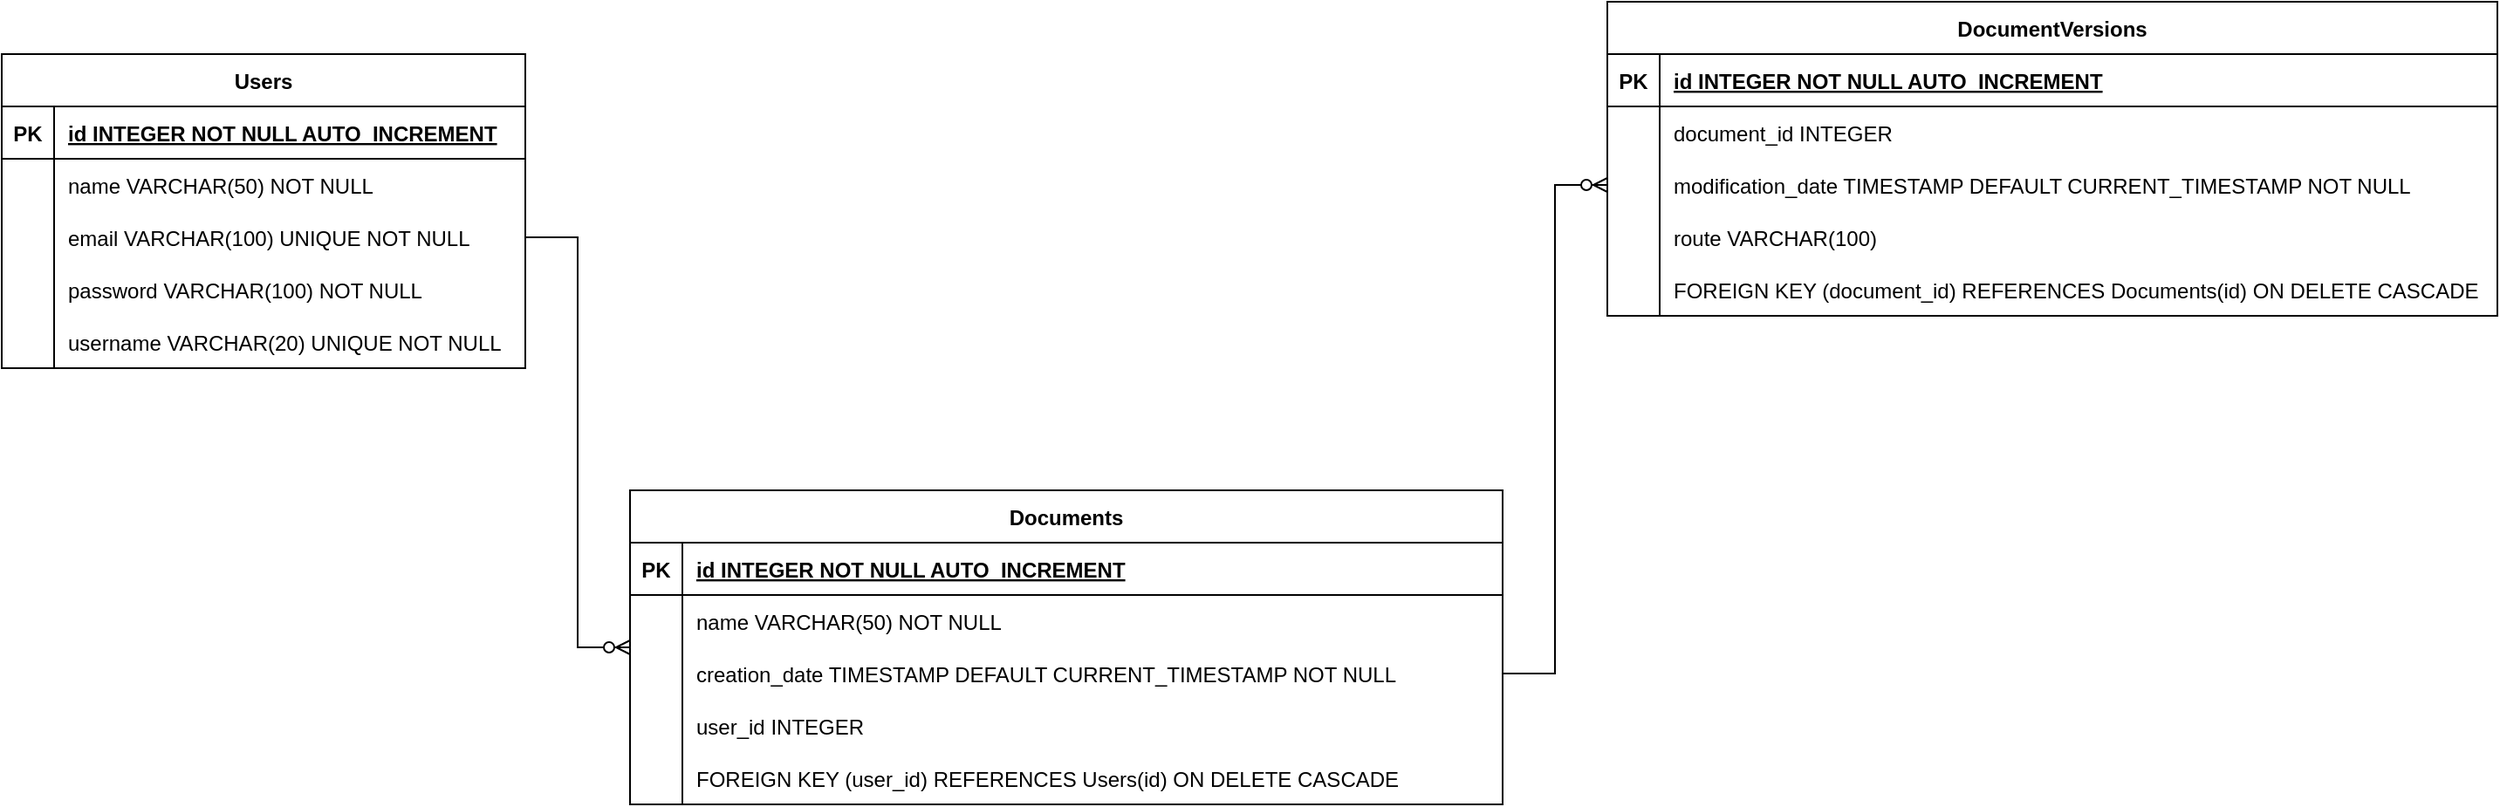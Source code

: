 <mxfile version="22.1.11" type="device">
  <diagram id="R2lEEEUBdFMjLlhIrx00" name="Page-1">
    <mxGraphModel dx="2282" dy="783" grid="1" gridSize="10" guides="1" tooltips="1" connect="1" arrows="1" fold="1" page="1" pageScale="1" pageWidth="850" pageHeight="1100" math="0" shadow="0" extFonts="Permanent Marker^https://fonts.googleapis.com/css?family=Permanent+Marker">
      <root>
        <mxCell id="0" />
        <mxCell id="1" parent="0" />
        <mxCell id="qWpGnt_vV0j4eA0FD1tb-49" value="Users" style="shape=table;startSize=30;container=1;collapsible=1;childLayout=tableLayout;fixedRows=1;rowLines=0;fontStyle=1;align=center;resizeLast=1;" vertex="1" parent="1">
          <mxGeometry x="-70" y="330" width="300" height="180" as="geometry" />
        </mxCell>
        <mxCell id="qWpGnt_vV0j4eA0FD1tb-50" value="" style="shape=tableRow;horizontal=0;startSize=0;swimlaneHead=0;swimlaneBody=0;fillColor=none;collapsible=0;dropTarget=0;points=[[0,0.5],[1,0.5]];portConstraint=eastwest;strokeColor=inherit;top=0;left=0;right=0;bottom=1;" vertex="1" parent="qWpGnt_vV0j4eA0FD1tb-49">
          <mxGeometry y="30" width="300" height="30" as="geometry" />
        </mxCell>
        <mxCell id="qWpGnt_vV0j4eA0FD1tb-51" value="PK" style="shape=partialRectangle;overflow=hidden;connectable=0;fillColor=none;strokeColor=inherit;top=0;left=0;bottom=0;right=0;fontStyle=1;" vertex="1" parent="qWpGnt_vV0j4eA0FD1tb-50">
          <mxGeometry width="30" height="30" as="geometry">
            <mxRectangle width="30" height="30" as="alternateBounds" />
          </mxGeometry>
        </mxCell>
        <mxCell id="qWpGnt_vV0j4eA0FD1tb-52" value="id INTEGER NOT NULL AUTO_INCREMENT" style="shape=partialRectangle;overflow=hidden;connectable=0;fillColor=none;align=left;strokeColor=inherit;top=0;left=0;bottom=0;right=0;spacingLeft=6;fontStyle=5;" vertex="1" parent="qWpGnt_vV0j4eA0FD1tb-50">
          <mxGeometry x="30" width="270" height="30" as="geometry">
            <mxRectangle width="270" height="30" as="alternateBounds" />
          </mxGeometry>
        </mxCell>
        <mxCell id="qWpGnt_vV0j4eA0FD1tb-53" value="" style="shape=tableRow;horizontal=0;startSize=0;swimlaneHead=0;swimlaneBody=0;fillColor=none;collapsible=0;dropTarget=0;points=[[0,0.5],[1,0.5]];portConstraint=eastwest;strokeColor=inherit;top=0;left=0;right=0;bottom=0;" vertex="1" parent="qWpGnt_vV0j4eA0FD1tb-49">
          <mxGeometry y="60" width="300" height="30" as="geometry" />
        </mxCell>
        <mxCell id="qWpGnt_vV0j4eA0FD1tb-54" value="" style="shape=partialRectangle;overflow=hidden;connectable=0;fillColor=none;strokeColor=inherit;top=0;left=0;bottom=0;right=0;" vertex="1" parent="qWpGnt_vV0j4eA0FD1tb-53">
          <mxGeometry width="30" height="30" as="geometry">
            <mxRectangle width="30" height="30" as="alternateBounds" />
          </mxGeometry>
        </mxCell>
        <mxCell id="qWpGnt_vV0j4eA0FD1tb-55" value="name VARCHAR(50) NOT NULL" style="shape=partialRectangle;overflow=hidden;connectable=0;fillColor=none;align=left;strokeColor=inherit;top=0;left=0;bottom=0;right=0;spacingLeft=6;" vertex="1" parent="qWpGnt_vV0j4eA0FD1tb-53">
          <mxGeometry x="30" width="270" height="30" as="geometry">
            <mxRectangle width="270" height="30" as="alternateBounds" />
          </mxGeometry>
        </mxCell>
        <mxCell id="qWpGnt_vV0j4eA0FD1tb-56" value="" style="shape=tableRow;horizontal=0;startSize=0;swimlaneHead=0;swimlaneBody=0;fillColor=none;collapsible=0;dropTarget=0;points=[[0,0.5],[1,0.5]];portConstraint=eastwest;strokeColor=inherit;top=0;left=0;right=0;bottom=0;" vertex="1" parent="qWpGnt_vV0j4eA0FD1tb-49">
          <mxGeometry y="90" width="300" height="30" as="geometry" />
        </mxCell>
        <mxCell id="qWpGnt_vV0j4eA0FD1tb-57" value="" style="shape=partialRectangle;overflow=hidden;connectable=0;fillColor=none;strokeColor=inherit;top=0;left=0;bottom=0;right=0;" vertex="1" parent="qWpGnt_vV0j4eA0FD1tb-56">
          <mxGeometry width="30" height="30" as="geometry">
            <mxRectangle width="30" height="30" as="alternateBounds" />
          </mxGeometry>
        </mxCell>
        <mxCell id="qWpGnt_vV0j4eA0FD1tb-58" value="email VARCHAR(100) UNIQUE NOT NULL" style="shape=partialRectangle;overflow=hidden;connectable=0;fillColor=none;align=left;strokeColor=inherit;top=0;left=0;bottom=0;right=0;spacingLeft=6;" vertex="1" parent="qWpGnt_vV0j4eA0FD1tb-56">
          <mxGeometry x="30" width="270" height="30" as="geometry">
            <mxRectangle width="270" height="30" as="alternateBounds" />
          </mxGeometry>
        </mxCell>
        <mxCell id="qWpGnt_vV0j4eA0FD1tb-59" value="" style="shape=tableRow;horizontal=0;startSize=0;swimlaneHead=0;swimlaneBody=0;fillColor=none;collapsible=0;dropTarget=0;points=[[0,0.5],[1,0.5]];portConstraint=eastwest;strokeColor=inherit;top=0;left=0;right=0;bottom=0;" vertex="1" parent="qWpGnt_vV0j4eA0FD1tb-49">
          <mxGeometry y="120" width="300" height="30" as="geometry" />
        </mxCell>
        <mxCell id="qWpGnt_vV0j4eA0FD1tb-60" value="" style="shape=partialRectangle;overflow=hidden;connectable=0;fillColor=none;strokeColor=inherit;top=0;left=0;bottom=0;right=0;" vertex="1" parent="qWpGnt_vV0j4eA0FD1tb-59">
          <mxGeometry width="30" height="30" as="geometry">
            <mxRectangle width="30" height="30" as="alternateBounds" />
          </mxGeometry>
        </mxCell>
        <mxCell id="qWpGnt_vV0j4eA0FD1tb-61" value="password VARCHAR(100) NOT NULL" style="shape=partialRectangle;overflow=hidden;connectable=0;fillColor=none;align=left;strokeColor=inherit;top=0;left=0;bottom=0;right=0;spacingLeft=6;" vertex="1" parent="qWpGnt_vV0j4eA0FD1tb-59">
          <mxGeometry x="30" width="270" height="30" as="geometry">
            <mxRectangle width="270" height="30" as="alternateBounds" />
          </mxGeometry>
        </mxCell>
        <mxCell id="qWpGnt_vV0j4eA0FD1tb-62" value="" style="shape=tableRow;horizontal=0;startSize=0;swimlaneHead=0;swimlaneBody=0;fillColor=none;collapsible=0;dropTarget=0;points=[[0,0.5],[1,0.5]];portConstraint=eastwest;strokeColor=inherit;top=0;left=0;right=0;bottom=0;" vertex="1" parent="qWpGnt_vV0j4eA0FD1tb-49">
          <mxGeometry y="150" width="300" height="30" as="geometry" />
        </mxCell>
        <mxCell id="qWpGnt_vV0j4eA0FD1tb-63" value="" style="shape=partialRectangle;overflow=hidden;connectable=0;fillColor=none;strokeColor=inherit;top=0;left=0;bottom=0;right=0;" vertex="1" parent="qWpGnt_vV0j4eA0FD1tb-62">
          <mxGeometry width="30" height="30" as="geometry">
            <mxRectangle width="30" height="30" as="alternateBounds" />
          </mxGeometry>
        </mxCell>
        <mxCell id="qWpGnt_vV0j4eA0FD1tb-64" value="username VARCHAR(20) UNIQUE NOT NULL" style="shape=partialRectangle;overflow=hidden;connectable=0;fillColor=none;align=left;strokeColor=inherit;top=0;left=0;bottom=0;right=0;spacingLeft=6;" vertex="1" parent="qWpGnt_vV0j4eA0FD1tb-62">
          <mxGeometry x="30" width="270" height="30" as="geometry">
            <mxRectangle width="270" height="30" as="alternateBounds" />
          </mxGeometry>
        </mxCell>
        <mxCell id="qWpGnt_vV0j4eA0FD1tb-65" value="Documents" style="shape=table;startSize=30;container=1;collapsible=1;childLayout=tableLayout;fixedRows=1;rowLines=0;fontStyle=1;align=center;resizeLast=1;" vertex="1" parent="1">
          <mxGeometry x="290" y="580" width="500" height="180" as="geometry" />
        </mxCell>
        <mxCell id="qWpGnt_vV0j4eA0FD1tb-66" value="" style="shape=tableRow;horizontal=0;startSize=0;swimlaneHead=0;swimlaneBody=0;fillColor=none;collapsible=0;dropTarget=0;points=[[0,0.5],[1,0.5]];portConstraint=eastwest;strokeColor=inherit;top=0;left=0;right=0;bottom=1;" vertex="1" parent="qWpGnt_vV0j4eA0FD1tb-65">
          <mxGeometry y="30" width="500" height="30" as="geometry" />
        </mxCell>
        <mxCell id="qWpGnt_vV0j4eA0FD1tb-67" value="PK" style="shape=partialRectangle;overflow=hidden;connectable=0;fillColor=none;strokeColor=inherit;top=0;left=0;bottom=0;right=0;fontStyle=1;" vertex="1" parent="qWpGnt_vV0j4eA0FD1tb-66">
          <mxGeometry width="30" height="30" as="geometry">
            <mxRectangle width="30" height="30" as="alternateBounds" />
          </mxGeometry>
        </mxCell>
        <mxCell id="qWpGnt_vV0j4eA0FD1tb-68" value="id INTEGER NOT NULL AUTO_INCREMENT" style="shape=partialRectangle;overflow=hidden;connectable=0;fillColor=none;align=left;strokeColor=inherit;top=0;left=0;bottom=0;right=0;spacingLeft=6;fontStyle=5;" vertex="1" parent="qWpGnt_vV0j4eA0FD1tb-66">
          <mxGeometry x="30" width="470" height="30" as="geometry">
            <mxRectangle width="470" height="30" as="alternateBounds" />
          </mxGeometry>
        </mxCell>
        <mxCell id="qWpGnt_vV0j4eA0FD1tb-69" value="" style="shape=tableRow;horizontal=0;startSize=0;swimlaneHead=0;swimlaneBody=0;fillColor=none;collapsible=0;dropTarget=0;points=[[0,0.5],[1,0.5]];portConstraint=eastwest;strokeColor=inherit;top=0;left=0;right=0;bottom=0;" vertex="1" parent="qWpGnt_vV0j4eA0FD1tb-65">
          <mxGeometry y="60" width="500" height="30" as="geometry" />
        </mxCell>
        <mxCell id="qWpGnt_vV0j4eA0FD1tb-70" value="" style="shape=partialRectangle;overflow=hidden;connectable=0;fillColor=none;strokeColor=inherit;top=0;left=0;bottom=0;right=0;" vertex="1" parent="qWpGnt_vV0j4eA0FD1tb-69">
          <mxGeometry width="30" height="30" as="geometry">
            <mxRectangle width="30" height="30" as="alternateBounds" />
          </mxGeometry>
        </mxCell>
        <mxCell id="qWpGnt_vV0j4eA0FD1tb-71" value="name VARCHAR(50) NOT NULL" style="shape=partialRectangle;overflow=hidden;connectable=0;fillColor=none;align=left;strokeColor=inherit;top=0;left=0;bottom=0;right=0;spacingLeft=6;" vertex="1" parent="qWpGnt_vV0j4eA0FD1tb-69">
          <mxGeometry x="30" width="470" height="30" as="geometry">
            <mxRectangle width="470" height="30" as="alternateBounds" />
          </mxGeometry>
        </mxCell>
        <mxCell id="qWpGnt_vV0j4eA0FD1tb-72" value="" style="shape=tableRow;horizontal=0;startSize=0;swimlaneHead=0;swimlaneBody=0;fillColor=none;collapsible=0;dropTarget=0;points=[[0,0.5],[1,0.5]];portConstraint=eastwest;strokeColor=inherit;top=0;left=0;right=0;bottom=0;" vertex="1" parent="qWpGnt_vV0j4eA0FD1tb-65">
          <mxGeometry y="90" width="500" height="30" as="geometry" />
        </mxCell>
        <mxCell id="qWpGnt_vV0j4eA0FD1tb-73" value="" style="shape=partialRectangle;overflow=hidden;connectable=0;fillColor=none;strokeColor=inherit;top=0;left=0;bottom=0;right=0;" vertex="1" parent="qWpGnt_vV0j4eA0FD1tb-72">
          <mxGeometry width="30" height="30" as="geometry">
            <mxRectangle width="30" height="30" as="alternateBounds" />
          </mxGeometry>
        </mxCell>
        <mxCell id="qWpGnt_vV0j4eA0FD1tb-74" value="creation_date TIMESTAMP DEFAULT CURRENT_TIMESTAMP NOT NULL" style="shape=partialRectangle;overflow=hidden;connectable=0;fillColor=none;align=left;strokeColor=inherit;top=0;left=0;bottom=0;right=0;spacingLeft=6;" vertex="1" parent="qWpGnt_vV0j4eA0FD1tb-72">
          <mxGeometry x="30" width="470" height="30" as="geometry">
            <mxRectangle width="470" height="30" as="alternateBounds" />
          </mxGeometry>
        </mxCell>
        <mxCell id="qWpGnt_vV0j4eA0FD1tb-75" value="" style="shape=tableRow;horizontal=0;startSize=0;swimlaneHead=0;swimlaneBody=0;fillColor=none;collapsible=0;dropTarget=0;points=[[0,0.5],[1,0.5]];portConstraint=eastwest;strokeColor=inherit;top=0;left=0;right=0;bottom=0;" vertex="1" parent="qWpGnt_vV0j4eA0FD1tb-65">
          <mxGeometry y="120" width="500" height="30" as="geometry" />
        </mxCell>
        <mxCell id="qWpGnt_vV0j4eA0FD1tb-76" value="" style="shape=partialRectangle;overflow=hidden;connectable=0;fillColor=none;strokeColor=inherit;top=0;left=0;bottom=0;right=0;" vertex="1" parent="qWpGnt_vV0j4eA0FD1tb-75">
          <mxGeometry width="30" height="30" as="geometry">
            <mxRectangle width="30" height="30" as="alternateBounds" />
          </mxGeometry>
        </mxCell>
        <mxCell id="qWpGnt_vV0j4eA0FD1tb-77" value="user_id INTEGER" style="shape=partialRectangle;overflow=hidden;connectable=0;fillColor=none;align=left;strokeColor=inherit;top=0;left=0;bottom=0;right=0;spacingLeft=6;" vertex="1" parent="qWpGnt_vV0j4eA0FD1tb-75">
          <mxGeometry x="30" width="470" height="30" as="geometry">
            <mxRectangle width="470" height="30" as="alternateBounds" />
          </mxGeometry>
        </mxCell>
        <mxCell id="qWpGnt_vV0j4eA0FD1tb-78" value="" style="shape=tableRow;horizontal=0;startSize=0;swimlaneHead=0;swimlaneBody=0;fillColor=none;collapsible=0;dropTarget=0;points=[[0,0.5],[1,0.5]];portConstraint=eastwest;strokeColor=inherit;top=0;left=0;right=0;bottom=0;" vertex="1" parent="qWpGnt_vV0j4eA0FD1tb-65">
          <mxGeometry y="150" width="500" height="30" as="geometry" />
        </mxCell>
        <mxCell id="qWpGnt_vV0j4eA0FD1tb-79" value="" style="shape=partialRectangle;overflow=hidden;connectable=0;fillColor=none;strokeColor=inherit;top=0;left=0;bottom=0;right=0;" vertex="1" parent="qWpGnt_vV0j4eA0FD1tb-78">
          <mxGeometry width="30" height="30" as="geometry">
            <mxRectangle width="30" height="30" as="alternateBounds" />
          </mxGeometry>
        </mxCell>
        <mxCell id="qWpGnt_vV0j4eA0FD1tb-80" value="FOREIGN KEY (user_id) REFERENCES Users(id) ON DELETE CASCADE" style="shape=partialRectangle;overflow=hidden;connectable=0;fillColor=none;align=left;strokeColor=inherit;top=0;left=0;bottom=0;right=0;spacingLeft=6;" vertex="1" parent="qWpGnt_vV0j4eA0FD1tb-78">
          <mxGeometry x="30" width="470" height="30" as="geometry">
            <mxRectangle width="470" height="30" as="alternateBounds" />
          </mxGeometry>
        </mxCell>
        <mxCell id="qWpGnt_vV0j4eA0FD1tb-81" value="DocumentVersions" style="shape=table;startSize=30;container=1;collapsible=1;childLayout=tableLayout;fixedRows=1;rowLines=0;fontStyle=1;align=center;resizeLast=1;" vertex="1" parent="1">
          <mxGeometry x="850" y="300" width="510" height="180" as="geometry" />
        </mxCell>
        <mxCell id="qWpGnt_vV0j4eA0FD1tb-82" value="" style="shape=tableRow;horizontal=0;startSize=0;swimlaneHead=0;swimlaneBody=0;fillColor=none;collapsible=0;dropTarget=0;points=[[0,0.5],[1,0.5]];portConstraint=eastwest;strokeColor=inherit;top=0;left=0;right=0;bottom=1;" vertex="1" parent="qWpGnt_vV0j4eA0FD1tb-81">
          <mxGeometry y="30" width="510" height="30" as="geometry" />
        </mxCell>
        <mxCell id="qWpGnt_vV0j4eA0FD1tb-83" value="PK" style="shape=partialRectangle;overflow=hidden;connectable=0;fillColor=none;strokeColor=inherit;top=0;left=0;bottom=0;right=0;fontStyle=1;" vertex="1" parent="qWpGnt_vV0j4eA0FD1tb-82">
          <mxGeometry width="30" height="30" as="geometry">
            <mxRectangle width="30" height="30" as="alternateBounds" />
          </mxGeometry>
        </mxCell>
        <mxCell id="qWpGnt_vV0j4eA0FD1tb-84" value="id INTEGER NOT NULL AUTO_INCREMENT" style="shape=partialRectangle;overflow=hidden;connectable=0;fillColor=none;align=left;strokeColor=inherit;top=0;left=0;bottom=0;right=0;spacingLeft=6;fontStyle=5;" vertex="1" parent="qWpGnt_vV0j4eA0FD1tb-82">
          <mxGeometry x="30" width="480" height="30" as="geometry">
            <mxRectangle width="480" height="30" as="alternateBounds" />
          </mxGeometry>
        </mxCell>
        <mxCell id="qWpGnt_vV0j4eA0FD1tb-85" value="" style="shape=tableRow;horizontal=0;startSize=0;swimlaneHead=0;swimlaneBody=0;fillColor=none;collapsible=0;dropTarget=0;points=[[0,0.5],[1,0.5]];portConstraint=eastwest;strokeColor=inherit;top=0;left=0;right=0;bottom=0;" vertex="1" parent="qWpGnt_vV0j4eA0FD1tb-81">
          <mxGeometry y="60" width="510" height="30" as="geometry" />
        </mxCell>
        <mxCell id="qWpGnt_vV0j4eA0FD1tb-86" value="" style="shape=partialRectangle;overflow=hidden;connectable=0;fillColor=none;strokeColor=inherit;top=0;left=0;bottom=0;right=0;" vertex="1" parent="qWpGnt_vV0j4eA0FD1tb-85">
          <mxGeometry width="30" height="30" as="geometry">
            <mxRectangle width="30" height="30" as="alternateBounds" />
          </mxGeometry>
        </mxCell>
        <mxCell id="qWpGnt_vV0j4eA0FD1tb-87" value="document_id INTEGER" style="shape=partialRectangle;overflow=hidden;connectable=0;fillColor=none;align=left;strokeColor=inherit;top=0;left=0;bottom=0;right=0;spacingLeft=6;" vertex="1" parent="qWpGnt_vV0j4eA0FD1tb-85">
          <mxGeometry x="30" width="480" height="30" as="geometry">
            <mxRectangle width="480" height="30" as="alternateBounds" />
          </mxGeometry>
        </mxCell>
        <mxCell id="qWpGnt_vV0j4eA0FD1tb-88" value="" style="shape=tableRow;horizontal=0;startSize=0;swimlaneHead=0;swimlaneBody=0;fillColor=none;collapsible=0;dropTarget=0;points=[[0,0.5],[1,0.5]];portConstraint=eastwest;strokeColor=inherit;top=0;left=0;right=0;bottom=0;" vertex="1" parent="qWpGnt_vV0j4eA0FD1tb-81">
          <mxGeometry y="90" width="510" height="30" as="geometry" />
        </mxCell>
        <mxCell id="qWpGnt_vV0j4eA0FD1tb-89" value="" style="shape=partialRectangle;overflow=hidden;connectable=0;fillColor=none;strokeColor=inherit;top=0;left=0;bottom=0;right=0;" vertex="1" parent="qWpGnt_vV0j4eA0FD1tb-88">
          <mxGeometry width="30" height="30" as="geometry">
            <mxRectangle width="30" height="30" as="alternateBounds" />
          </mxGeometry>
        </mxCell>
        <mxCell id="qWpGnt_vV0j4eA0FD1tb-90" value="modification_date TIMESTAMP DEFAULT CURRENT_TIMESTAMP NOT NULL" style="shape=partialRectangle;overflow=hidden;connectable=0;fillColor=none;align=left;strokeColor=inherit;top=0;left=0;bottom=0;right=0;spacingLeft=6;" vertex="1" parent="qWpGnt_vV0j4eA0FD1tb-88">
          <mxGeometry x="30" width="480" height="30" as="geometry">
            <mxRectangle width="480" height="30" as="alternateBounds" />
          </mxGeometry>
        </mxCell>
        <mxCell id="qWpGnt_vV0j4eA0FD1tb-91" value="" style="shape=tableRow;horizontal=0;startSize=0;swimlaneHead=0;swimlaneBody=0;fillColor=none;collapsible=0;dropTarget=0;points=[[0,0.5],[1,0.5]];portConstraint=eastwest;strokeColor=inherit;top=0;left=0;right=0;bottom=0;" vertex="1" parent="qWpGnt_vV0j4eA0FD1tb-81">
          <mxGeometry y="120" width="510" height="30" as="geometry" />
        </mxCell>
        <mxCell id="qWpGnt_vV0j4eA0FD1tb-92" value="" style="shape=partialRectangle;overflow=hidden;connectable=0;fillColor=none;strokeColor=inherit;top=0;left=0;bottom=0;right=0;" vertex="1" parent="qWpGnt_vV0j4eA0FD1tb-91">
          <mxGeometry width="30" height="30" as="geometry">
            <mxRectangle width="30" height="30" as="alternateBounds" />
          </mxGeometry>
        </mxCell>
        <mxCell id="qWpGnt_vV0j4eA0FD1tb-93" value="route VARCHAR(100)" style="shape=partialRectangle;overflow=hidden;connectable=0;fillColor=none;align=left;strokeColor=inherit;top=0;left=0;bottom=0;right=0;spacingLeft=6;" vertex="1" parent="qWpGnt_vV0j4eA0FD1tb-91">
          <mxGeometry x="30" width="480" height="30" as="geometry">
            <mxRectangle width="480" height="30" as="alternateBounds" />
          </mxGeometry>
        </mxCell>
        <mxCell id="qWpGnt_vV0j4eA0FD1tb-94" value="" style="shape=tableRow;horizontal=0;startSize=0;swimlaneHead=0;swimlaneBody=0;fillColor=none;collapsible=0;dropTarget=0;points=[[0,0.5],[1,0.5]];portConstraint=eastwest;strokeColor=inherit;top=0;left=0;right=0;bottom=0;" vertex="1" parent="qWpGnt_vV0j4eA0FD1tb-81">
          <mxGeometry y="150" width="510" height="30" as="geometry" />
        </mxCell>
        <mxCell id="qWpGnt_vV0j4eA0FD1tb-95" value="" style="shape=partialRectangle;overflow=hidden;connectable=0;fillColor=none;strokeColor=inherit;top=0;left=0;bottom=0;right=0;" vertex="1" parent="qWpGnt_vV0j4eA0FD1tb-94">
          <mxGeometry width="30" height="30" as="geometry">
            <mxRectangle width="30" height="30" as="alternateBounds" />
          </mxGeometry>
        </mxCell>
        <mxCell id="qWpGnt_vV0j4eA0FD1tb-96" value="FOREIGN KEY (document_id) REFERENCES Documents(id) ON DELETE CASCADE" style="shape=partialRectangle;overflow=hidden;connectable=0;fillColor=none;align=left;strokeColor=inherit;top=0;left=0;bottom=0;right=0;spacingLeft=6;" vertex="1" parent="qWpGnt_vV0j4eA0FD1tb-94">
          <mxGeometry x="30" width="480" height="30" as="geometry">
            <mxRectangle width="480" height="30" as="alternateBounds" />
          </mxGeometry>
        </mxCell>
        <mxCell id="qWpGnt_vV0j4eA0FD1tb-98" value="" style="edgeStyle=entityRelationEdgeStyle;fontSize=12;html=1;endArrow=ERzeroToMany;endFill=1;rounded=0;exitX=1;exitY=0.5;exitDx=0;exitDy=0;" edge="1" parent="1" source="qWpGnt_vV0j4eA0FD1tb-56" target="qWpGnt_vV0j4eA0FD1tb-65">
          <mxGeometry width="100" height="100" relative="1" as="geometry">
            <mxPoint x="210" y="420" as="sourcePoint" />
            <mxPoint x="310" y="320" as="targetPoint" />
          </mxGeometry>
        </mxCell>
        <mxCell id="qWpGnt_vV0j4eA0FD1tb-99" value="" style="edgeStyle=entityRelationEdgeStyle;fontSize=12;html=1;endArrow=ERzeroToMany;endFill=1;rounded=0;entryX=0;entryY=0.5;entryDx=0;entryDy=0;exitX=1;exitY=0.5;exitDx=0;exitDy=0;" edge="1" parent="1" source="qWpGnt_vV0j4eA0FD1tb-72" target="qWpGnt_vV0j4eA0FD1tb-88">
          <mxGeometry width="100" height="100" relative="1" as="geometry">
            <mxPoint x="460" y="540" as="sourcePoint" />
            <mxPoint x="670" y="395" as="targetPoint" />
            <Array as="points">
              <mxPoint x="480" y="580" />
              <mxPoint x="450" y="510" />
              <mxPoint x="550" y="410" />
              <mxPoint x="450" y="530" />
            </Array>
          </mxGeometry>
        </mxCell>
      </root>
    </mxGraphModel>
  </diagram>
</mxfile>
